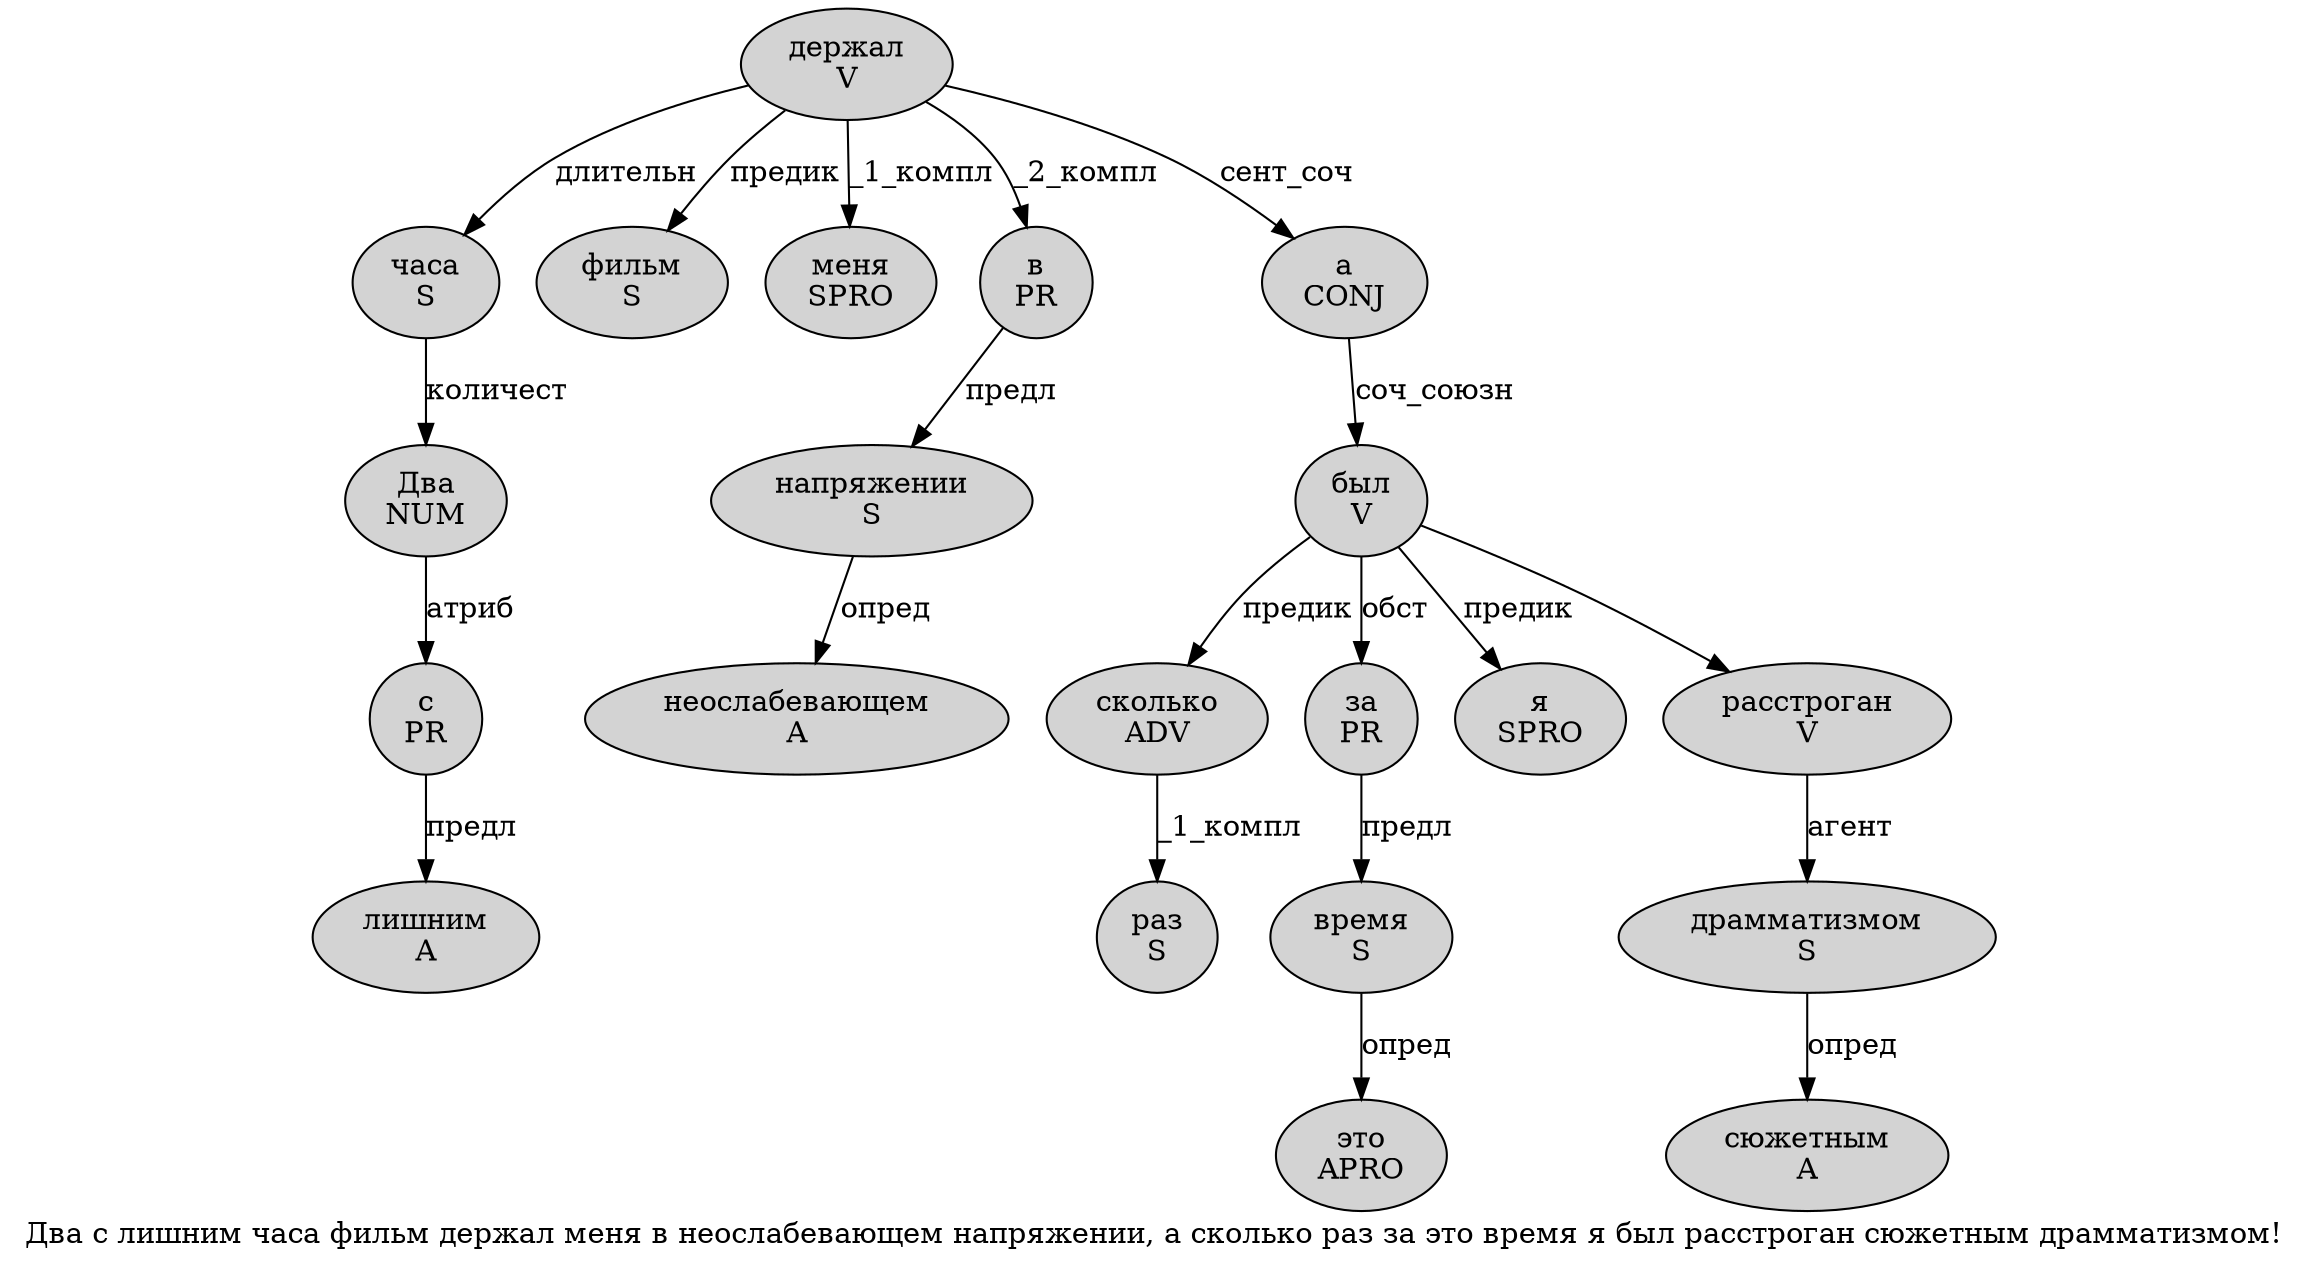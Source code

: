 digraph SENTENCE_3350 {
	graph [label="Два с лишним часа фильм держал меня в неослабевающем напряжении, а сколько раз за это время я был расстроган сюжетным драмматизмом!"]
	node [style=filled]
		0 [label="Два
NUM" color="" fillcolor=lightgray penwidth=1 shape=ellipse]
		1 [label="с
PR" color="" fillcolor=lightgray penwidth=1 shape=ellipse]
		2 [label="лишним
A" color="" fillcolor=lightgray penwidth=1 shape=ellipse]
		3 [label="часа
S" color="" fillcolor=lightgray penwidth=1 shape=ellipse]
		4 [label="фильм
S" color="" fillcolor=lightgray penwidth=1 shape=ellipse]
		5 [label="держал
V" color="" fillcolor=lightgray penwidth=1 shape=ellipse]
		6 [label="меня
SPRO" color="" fillcolor=lightgray penwidth=1 shape=ellipse]
		7 [label="в
PR" color="" fillcolor=lightgray penwidth=1 shape=ellipse]
		8 [label="неослабевающем
A" color="" fillcolor=lightgray penwidth=1 shape=ellipse]
		9 [label="напряжении
S" color="" fillcolor=lightgray penwidth=1 shape=ellipse]
		11 [label="а
CONJ" color="" fillcolor=lightgray penwidth=1 shape=ellipse]
		12 [label="сколько
ADV" color="" fillcolor=lightgray penwidth=1 shape=ellipse]
		13 [label="раз
S" color="" fillcolor=lightgray penwidth=1 shape=ellipse]
		14 [label="за
PR" color="" fillcolor=lightgray penwidth=1 shape=ellipse]
		15 [label="это
APRO" color="" fillcolor=lightgray penwidth=1 shape=ellipse]
		16 [label="время
S" color="" fillcolor=lightgray penwidth=1 shape=ellipse]
		17 [label="я
SPRO" color="" fillcolor=lightgray penwidth=1 shape=ellipse]
		18 [label="был
V" color="" fillcolor=lightgray penwidth=1 shape=ellipse]
		19 [label="расстроган
V" color="" fillcolor=lightgray penwidth=1 shape=ellipse]
		20 [label="сюжетным
A" color="" fillcolor=lightgray penwidth=1 shape=ellipse]
		21 [label="драмматизмом
S" color="" fillcolor=lightgray penwidth=1 shape=ellipse]
			0 -> 1 [label="атриб"]
			7 -> 9 [label="предл"]
			11 -> 18 [label="соч_союзн"]
			19 -> 21 [label="агент"]
			12 -> 13 [label="_1_компл"]
			14 -> 16 [label="предл"]
			16 -> 15 [label="опред"]
			9 -> 8 [label="опред"]
			1 -> 2 [label="предл"]
			18 -> 12 [label="предик"]
			18 -> 14 [label="обст"]
			18 -> 17 [label="предик"]
			18 -> 19
			3 -> 0 [label="количест"]
			5 -> 3 [label="длительн"]
			5 -> 4 [label="предик"]
			5 -> 6 [label="_1_компл"]
			5 -> 7 [label="_2_компл"]
			5 -> 11 [label="сент_соч"]
			21 -> 20 [label="опред"]
}